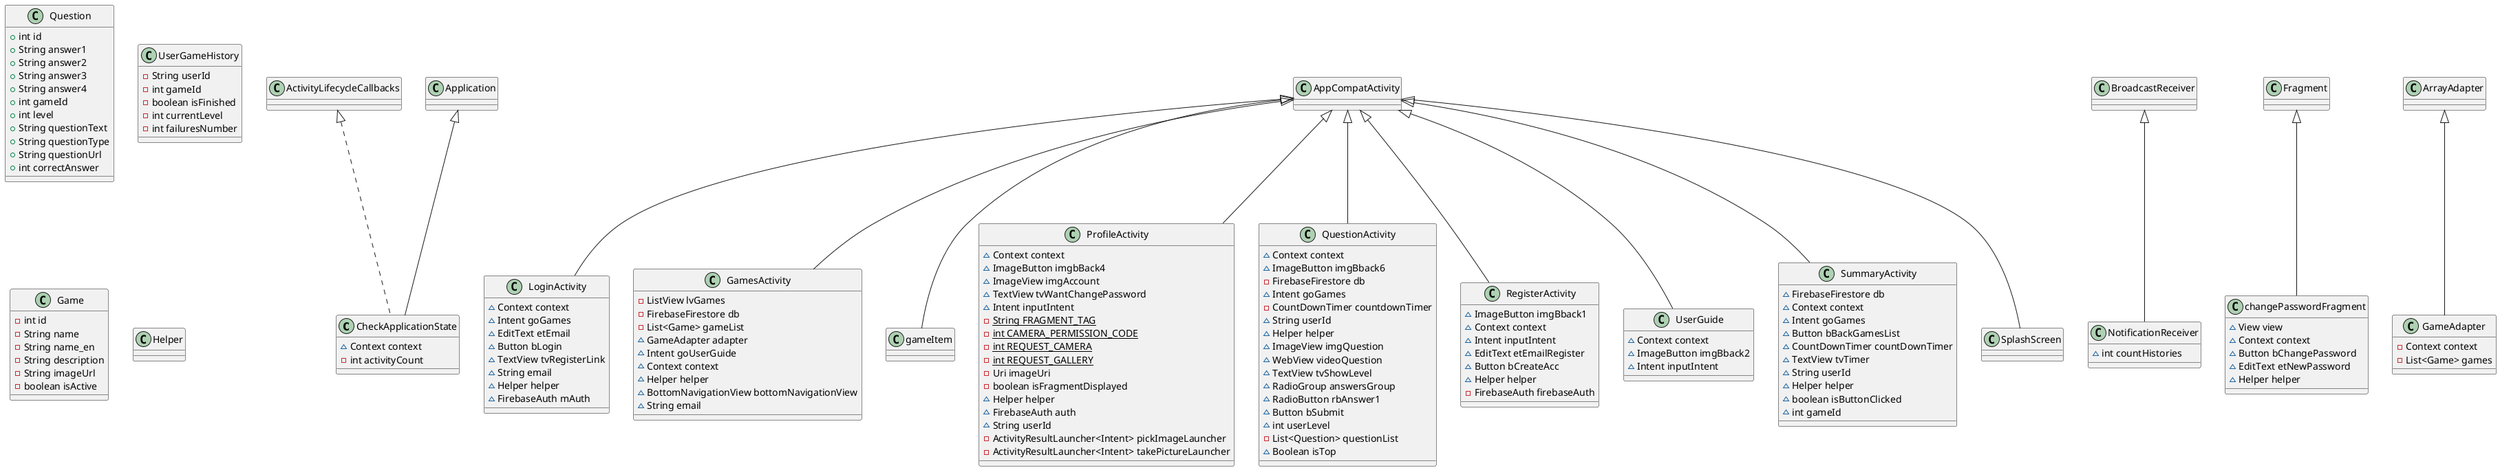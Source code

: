 @startuml
class CheckApplicationState {
~ Context context
- int activityCount
}

class LoginActivity {
~ Context context
~ Intent goGames
~ EditText etEmail
~ Button bLogin
~ TextView tvRegisterLink
~ String email
~ Helper helper
~ FirebaseAuth mAuth
}

class GamesActivity {
- ListView lvGames
- FirebaseFirestore db
- List<Game> gameList
~ GameAdapter adapter
~ Intent goUserGuide
~ Context context
~ Helper helper
~ BottomNavigationView bottomNavigationView
~ String email
}

class Question {
+ int id
+ String answer1
+ String answer2
+ String answer3
+ String answer4
+ int gameId
+ int level
+ String questionText
+ String questionType
+ String questionUrl
+ int correctAnswer
}

class UserGameHistory {
- String userId
- int gameId
- boolean isFinished
- int currentLevel
- int failuresNumber
}

class gameItem {
}
class ProfileActivity {
~ Context context
~ ImageButton imgbBack4
~ ImageView imgAccount
~ TextView tvWantChangePassword
~ Intent inputIntent
- {static} String FRAGMENT_TAG
- {static} int CAMERA_PERMISSION_CODE
- {static} int REQUEST_CAMERA
- {static} int REQUEST_GALLERY
- Uri imageUri
- boolean isFragmentDisplayed
~ Helper helper
~ FirebaseAuth auth
~ String userId
- ActivityResultLauncher<Intent> pickImageLauncher
- ActivityResultLauncher<Intent> takePictureLauncher
}

class Game {
- int id
- String name
- String name_en
- String description
- String imageUrl
- boolean isActive
}

class QuestionActivity {
~ Context context
~ ImageButton imgBback6
- FirebaseFirestore db
~ Intent goGames
- CountDownTimer countdownTimer
~ String userId
~ Helper helper
~ ImageView imgQuestion
~ WebView videoQuestion
~ TextView tvShowLevel
~ RadioGroup answersGroup
~ RadioButton rbAnswer1
~ Button bSubmit
~ int userLevel
- List<Question> questionList
~ Boolean isTop
}

class RegisterActivity {
~ ImageButton imgBback1
~ Context context
~ Intent inputIntent
~ EditText etEmailRegister
~ Button bCreateAcc
~ Helper helper
- FirebaseAuth firebaseAuth
}

class Helper {
}
class UserGuide {
~ Context context
~ ImageButton imgBback2
~ Intent inputIntent
}

class NotificationReceiver {
~ int countHistories
}

class changePasswordFragment {
~ View view
~ Context context
~ Button bChangePassword
~ EditText etNewPassword
~ Helper helper
}

class SummaryActivity {
~ FirebaseFirestore db
~ Context context
~ Intent goGames
~ Button bBackGamesList
~ CountDownTimer countDownTimer
~ TextView tvTimer
~ String userId
~ Helper helper
~ boolean isButtonClicked
~ int gameId
}

class SplashScreen {
}
class GameAdapter {
- Context context
- List<Game> games
}



ActivityLifecycleCallbacks <|.. CheckApplicationState
Application <|-- CheckApplicationState
AppCompatActivity <|-- LoginActivity
AppCompatActivity <|-- GamesActivity
AppCompatActivity <|-- gameItem
AppCompatActivity <|-- ProfileActivity
AppCompatActivity <|-- QuestionActivity
AppCompatActivity <|-- RegisterActivity
AppCompatActivity <|-- UserGuide
BroadcastReceiver <|-- NotificationReceiver
Fragment <|-- changePasswordFragment
AppCompatActivity <|-- SummaryActivity
AppCompatActivity <|-- SplashScreen
ArrayAdapter <|-- GameAdapter
@enduml